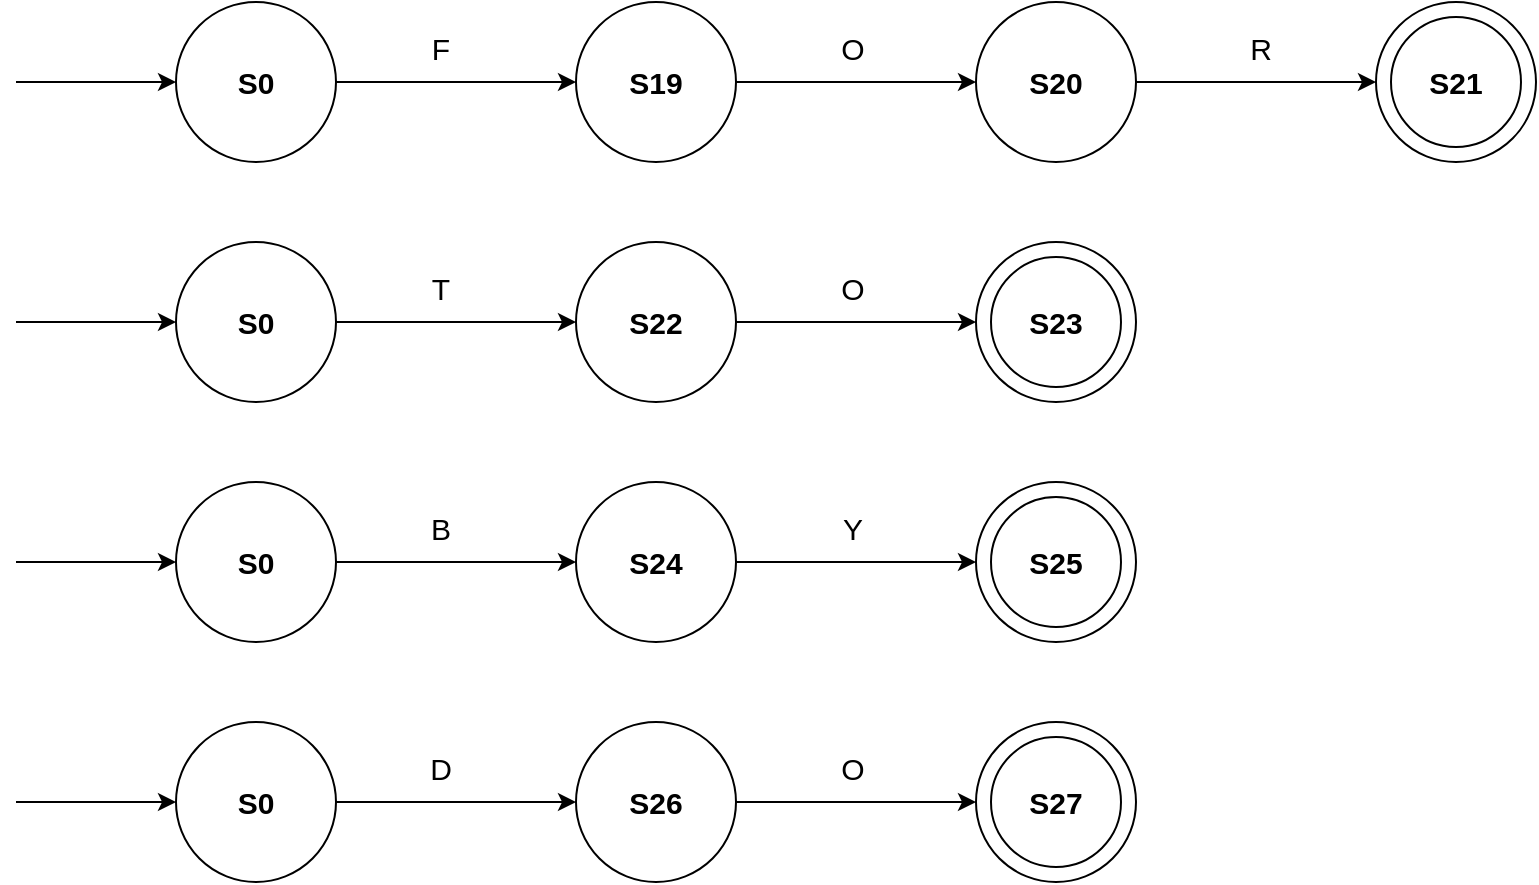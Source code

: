 <mxfile version="23.1.1" type="github">
  <diagram name="Page-1" id="8meHykQDvAtMUsLwtxo7">
    <mxGraphModel dx="1859" dy="573" grid="1" gridSize="10" guides="1" tooltips="1" connect="1" arrows="1" fold="1" page="1" pageScale="1" pageWidth="850" pageHeight="1100" math="0" shadow="0">
      <root>
        <mxCell id="0" />
        <mxCell id="1" parent="0" />
        <mxCell id="chYuT-ZpiyTDwfve9ulN-10" value="" style="ellipse;whiteSpace=wrap;html=1;aspect=fixed;" parent="1" vertex="1">
          <mxGeometry x="400" y="40" width="80" height="80" as="geometry" />
        </mxCell>
        <mxCell id="chYuT-ZpiyTDwfve9ulN-12" value="" style="ellipse;whiteSpace=wrap;html=1;aspect=fixed;" parent="1" vertex="1">
          <mxGeometry x="200" y="40" width="80" height="80" as="geometry" />
        </mxCell>
        <mxCell id="chYuT-ZpiyTDwfve9ulN-13" value="" style="endArrow=classic;html=1;rounded=0;entryX=0;entryY=0.5;entryDx=0;entryDy=0;exitX=1;exitY=0.5;exitDx=0;exitDy=0;" parent="1" source="chYuT-ZpiyTDwfve9ulN-23" edge="1">
          <mxGeometry width="50" height="50" relative="1" as="geometry">
            <mxPoint x="120" y="80" as="sourcePoint" />
            <mxPoint x="200" y="80" as="targetPoint" />
          </mxGeometry>
        </mxCell>
        <mxCell id="chYuT-ZpiyTDwfve9ulN-14" value="" style="endArrow=classic;html=1;rounded=0;entryX=0;entryY=0.5;entryDx=0;entryDy=0;exitX=1;exitY=0.5;exitDx=0;exitDy=0;" parent="1" source="chYuT-ZpiyTDwfve9ulN-12" target="chYuT-ZpiyTDwfve9ulN-10" edge="1">
          <mxGeometry width="50" height="50" relative="1" as="geometry">
            <mxPoint x="290" y="110" as="sourcePoint" />
            <mxPoint x="410" y="110" as="targetPoint" />
          </mxGeometry>
        </mxCell>
        <mxCell id="chYuT-ZpiyTDwfve9ulN-15" value="&lt;b style=&quot;font-size: 15px;&quot;&gt;S19&lt;/b&gt;" style="text;html=1;strokeColor=none;fillColor=none;align=center;verticalAlign=middle;whiteSpace=wrap;rounded=0;fontSize=15;" parent="1" vertex="1">
          <mxGeometry x="210" y="65" width="60" height="30" as="geometry" />
        </mxCell>
        <mxCell id="chYuT-ZpiyTDwfve9ulN-16" value="&lt;span style=&quot;font-size: 15px;&quot;&gt;&lt;b&gt;S20&lt;/b&gt;&lt;/span&gt;" style="text;html=1;strokeColor=none;fillColor=none;align=center;verticalAlign=middle;whiteSpace=wrap;rounded=0;" parent="1" vertex="1">
          <mxGeometry x="410" y="65" width="60" height="30" as="geometry" />
        </mxCell>
        <mxCell id="chYuT-ZpiyTDwfve9ulN-17" value="O" style="text;html=1;strokeColor=none;fillColor=none;align=center;verticalAlign=middle;whiteSpace=wrap;rounded=0;fontSize=15;" parent="1" vertex="1">
          <mxGeometry x="286" y="47.5" width="105" height="30" as="geometry" />
        </mxCell>
        <mxCell id="chYuT-ZpiyTDwfve9ulN-18" value="" style="ellipse;whiteSpace=wrap;html=1;aspect=fixed;" parent="1" vertex="1">
          <mxGeometry x="600" y="40" width="80" height="80" as="geometry" />
        </mxCell>
        <mxCell id="chYuT-ZpiyTDwfve9ulN-19" value="" style="ellipse;whiteSpace=wrap;html=1;aspect=fixed;" parent="1" vertex="1">
          <mxGeometry x="607.5" y="47.5" width="65" height="65" as="geometry" />
        </mxCell>
        <mxCell id="chYuT-ZpiyTDwfve9ulN-20" value="" style="endArrow=classic;html=1;rounded=0;entryX=0;entryY=0.5;entryDx=0;entryDy=0;exitX=1;exitY=0.5;exitDx=0;exitDy=0;" parent="1" target="chYuT-ZpiyTDwfve9ulN-18" edge="1">
          <mxGeometry width="50" height="50" relative="1" as="geometry">
            <mxPoint x="480" y="80" as="sourcePoint" />
            <mxPoint x="610" y="110" as="targetPoint" />
          </mxGeometry>
        </mxCell>
        <mxCell id="chYuT-ZpiyTDwfve9ulN-21" value="&lt;b&gt;&lt;font style=&quot;font-size: 15px;&quot;&gt;S21&lt;/font&gt;&lt;/b&gt;" style="text;html=1;strokeColor=none;fillColor=none;align=center;verticalAlign=middle;whiteSpace=wrap;rounded=0;" parent="1" vertex="1">
          <mxGeometry x="610" y="65" width="60" height="30" as="geometry" />
        </mxCell>
        <mxCell id="chYuT-ZpiyTDwfve9ulN-22" value="R" style="text;html=1;strokeColor=none;fillColor=none;align=center;verticalAlign=middle;whiteSpace=wrap;rounded=0;fontSize=15;" parent="1" vertex="1">
          <mxGeometry x="490" y="47.5" width="105" height="30" as="geometry" />
        </mxCell>
        <mxCell id="chYuT-ZpiyTDwfve9ulN-23" value="" style="ellipse;whiteSpace=wrap;html=1;aspect=fixed;" parent="1" vertex="1">
          <mxGeometry y="40" width="80" height="80" as="geometry" />
        </mxCell>
        <mxCell id="chYuT-ZpiyTDwfve9ulN-24" value="" style="endArrow=classic;html=1;rounded=0;entryX=0;entryY=0.5;entryDx=0;entryDy=0;" parent="1" edge="1">
          <mxGeometry width="50" height="50" relative="1" as="geometry">
            <mxPoint x="-80" y="80" as="sourcePoint" />
            <mxPoint y="80" as="targetPoint" />
          </mxGeometry>
        </mxCell>
        <mxCell id="chYuT-ZpiyTDwfve9ulN-25" value="&lt;b style=&quot;font-size: 15px;&quot;&gt;S0&lt;/b&gt;" style="text;html=1;strokeColor=none;fillColor=none;align=center;verticalAlign=middle;whiteSpace=wrap;rounded=0;fontSize=15;" parent="1" vertex="1">
          <mxGeometry x="10" y="65" width="60" height="30" as="geometry" />
        </mxCell>
        <mxCell id="chYuT-ZpiyTDwfve9ulN-26" value="F" style="text;html=1;strokeColor=none;fillColor=none;align=center;verticalAlign=middle;whiteSpace=wrap;rounded=0;fontSize=15;" parent="1" vertex="1">
          <mxGeometry x="80" y="47.5" width="105" height="30" as="geometry" />
        </mxCell>
        <mxCell id="chYuT-ZpiyTDwfve9ulN-27" value="" style="ellipse;whiteSpace=wrap;html=1;aspect=fixed;" parent="1" vertex="1">
          <mxGeometry x="400" y="160" width="80" height="80" as="geometry" />
        </mxCell>
        <mxCell id="chYuT-ZpiyTDwfve9ulN-28" value="" style="ellipse;whiteSpace=wrap;html=1;aspect=fixed;" parent="1" vertex="1">
          <mxGeometry x="200" y="160" width="80" height="80" as="geometry" />
        </mxCell>
        <mxCell id="chYuT-ZpiyTDwfve9ulN-29" value="" style="endArrow=classic;html=1;rounded=0;entryX=0;entryY=0.5;entryDx=0;entryDy=0;exitX=1;exitY=0.5;exitDx=0;exitDy=0;" parent="1" source="chYuT-ZpiyTDwfve9ulN-39" edge="1">
          <mxGeometry width="50" height="50" relative="1" as="geometry">
            <mxPoint x="120" y="200" as="sourcePoint" />
            <mxPoint x="200" y="200" as="targetPoint" />
          </mxGeometry>
        </mxCell>
        <mxCell id="chYuT-ZpiyTDwfve9ulN-30" value="" style="endArrow=classic;html=1;rounded=0;entryX=0;entryY=0.5;entryDx=0;entryDy=0;exitX=1;exitY=0.5;exitDx=0;exitDy=0;" parent="1" source="chYuT-ZpiyTDwfve9ulN-28" target="chYuT-ZpiyTDwfve9ulN-27" edge="1">
          <mxGeometry width="50" height="50" relative="1" as="geometry">
            <mxPoint x="290" y="230" as="sourcePoint" />
            <mxPoint x="410" y="230" as="targetPoint" />
          </mxGeometry>
        </mxCell>
        <mxCell id="chYuT-ZpiyTDwfve9ulN-31" value="&lt;b style=&quot;font-size: 15px;&quot;&gt;S22&lt;/b&gt;" style="text;html=1;strokeColor=none;fillColor=none;align=center;verticalAlign=middle;whiteSpace=wrap;rounded=0;fontSize=15;" parent="1" vertex="1">
          <mxGeometry x="210" y="185" width="60" height="30" as="geometry" />
        </mxCell>
        <mxCell id="chYuT-ZpiyTDwfve9ulN-33" value="O" style="text;html=1;strokeColor=none;fillColor=none;align=center;verticalAlign=middle;whiteSpace=wrap;rounded=0;fontSize=15;" parent="1" vertex="1">
          <mxGeometry x="286" y="167.5" width="105" height="30" as="geometry" />
        </mxCell>
        <mxCell id="chYuT-ZpiyTDwfve9ulN-39" value="" style="ellipse;whiteSpace=wrap;html=1;aspect=fixed;" parent="1" vertex="1">
          <mxGeometry y="160" width="80" height="80" as="geometry" />
        </mxCell>
        <mxCell id="chYuT-ZpiyTDwfve9ulN-40" value="" style="endArrow=classic;html=1;rounded=0;entryX=0;entryY=0.5;entryDx=0;entryDy=0;" parent="1" edge="1">
          <mxGeometry width="50" height="50" relative="1" as="geometry">
            <mxPoint x="-80" y="200" as="sourcePoint" />
            <mxPoint y="200" as="targetPoint" />
          </mxGeometry>
        </mxCell>
        <mxCell id="chYuT-ZpiyTDwfve9ulN-43" value="" style="ellipse;whiteSpace=wrap;html=1;aspect=fixed;" parent="1" vertex="1">
          <mxGeometry x="407.5" y="167.5" width="65" height="65" as="geometry" />
        </mxCell>
        <mxCell id="chYuT-ZpiyTDwfve9ulN-42" value="T" style="text;html=1;strokeColor=none;fillColor=none;align=center;verticalAlign=middle;whiteSpace=wrap;rounded=0;fontSize=15;" parent="1" vertex="1">
          <mxGeometry x="80" y="167.5" width="105" height="30" as="geometry" />
        </mxCell>
        <mxCell id="chYuT-ZpiyTDwfve9ulN-32" value="&lt;b&gt;&lt;font style=&quot;font-size: 15px;&quot;&gt;S23&lt;/font&gt;&lt;/b&gt;" style="text;html=1;strokeColor=none;fillColor=none;align=center;verticalAlign=middle;whiteSpace=wrap;rounded=0;" parent="1" vertex="1">
          <mxGeometry x="410" y="185" width="60" height="30" as="geometry" />
        </mxCell>
        <mxCell id="chYuT-ZpiyTDwfve9ulN-44" value="" style="ellipse;whiteSpace=wrap;html=1;aspect=fixed;" parent="1" vertex="1">
          <mxGeometry x="400" y="280" width="80" height="80" as="geometry" />
        </mxCell>
        <mxCell id="chYuT-ZpiyTDwfve9ulN-45" value="" style="ellipse;whiteSpace=wrap;html=1;aspect=fixed;" parent="1" vertex="1">
          <mxGeometry x="200" y="280" width="80" height="80" as="geometry" />
        </mxCell>
        <mxCell id="chYuT-ZpiyTDwfve9ulN-46" value="" style="endArrow=classic;html=1;rounded=0;entryX=0;entryY=0.5;entryDx=0;entryDy=0;exitX=1;exitY=0.5;exitDx=0;exitDy=0;" parent="1" source="chYuT-ZpiyTDwfve9ulN-50" edge="1">
          <mxGeometry width="50" height="50" relative="1" as="geometry">
            <mxPoint x="120" y="320" as="sourcePoint" />
            <mxPoint x="200" y="320" as="targetPoint" />
          </mxGeometry>
        </mxCell>
        <mxCell id="chYuT-ZpiyTDwfve9ulN-47" value="" style="endArrow=classic;html=1;rounded=0;entryX=0;entryY=0.5;entryDx=0;entryDy=0;exitX=1;exitY=0.5;exitDx=0;exitDy=0;" parent="1" source="chYuT-ZpiyTDwfve9ulN-45" target="chYuT-ZpiyTDwfve9ulN-44" edge="1">
          <mxGeometry width="50" height="50" relative="1" as="geometry">
            <mxPoint x="290" y="350" as="sourcePoint" />
            <mxPoint x="410" y="350" as="targetPoint" />
          </mxGeometry>
        </mxCell>
        <mxCell id="chYuT-ZpiyTDwfve9ulN-48" value="&lt;b style=&quot;font-size: 15px;&quot;&gt;S24&lt;/b&gt;" style="text;html=1;strokeColor=none;fillColor=none;align=center;verticalAlign=middle;whiteSpace=wrap;rounded=0;fontSize=15;" parent="1" vertex="1">
          <mxGeometry x="210" y="305" width="60" height="30" as="geometry" />
        </mxCell>
        <mxCell id="chYuT-ZpiyTDwfve9ulN-49" value="Y" style="text;html=1;strokeColor=none;fillColor=none;align=center;verticalAlign=middle;whiteSpace=wrap;rounded=0;fontSize=15;" parent="1" vertex="1">
          <mxGeometry x="286" y="287.5" width="105" height="30" as="geometry" />
        </mxCell>
        <mxCell id="chYuT-ZpiyTDwfve9ulN-50" value="" style="ellipse;whiteSpace=wrap;html=1;aspect=fixed;" parent="1" vertex="1">
          <mxGeometry y="280" width="80" height="80" as="geometry" />
        </mxCell>
        <mxCell id="chYuT-ZpiyTDwfve9ulN-51" value="" style="endArrow=classic;html=1;rounded=0;entryX=0;entryY=0.5;entryDx=0;entryDy=0;" parent="1" edge="1">
          <mxGeometry width="50" height="50" relative="1" as="geometry">
            <mxPoint x="-80" y="320" as="sourcePoint" />
            <mxPoint y="320" as="targetPoint" />
          </mxGeometry>
        </mxCell>
        <mxCell id="chYuT-ZpiyTDwfve9ulN-52" value="&lt;b style=&quot;border-color: var(--border-color);&quot;&gt;S0&lt;/b&gt;" style="text;html=1;strokeColor=none;fillColor=none;align=center;verticalAlign=middle;whiteSpace=wrap;rounded=0;fontSize=15;" parent="1" vertex="1">
          <mxGeometry x="10" y="305" width="60" height="30" as="geometry" />
        </mxCell>
        <mxCell id="chYuT-ZpiyTDwfve9ulN-53" value="" style="ellipse;whiteSpace=wrap;html=1;aspect=fixed;" parent="1" vertex="1">
          <mxGeometry x="407.5" y="287.5" width="65" height="65" as="geometry" />
        </mxCell>
        <mxCell id="chYuT-ZpiyTDwfve9ulN-54" value="B" style="text;html=1;strokeColor=none;fillColor=none;align=center;verticalAlign=middle;whiteSpace=wrap;rounded=0;fontSize=15;" parent="1" vertex="1">
          <mxGeometry x="80" y="287.5" width="105" height="30" as="geometry" />
        </mxCell>
        <mxCell id="chYuT-ZpiyTDwfve9ulN-55" value="&lt;b&gt;&lt;font style=&quot;font-size: 15px;&quot;&gt;S25&lt;/font&gt;&lt;/b&gt;" style="text;html=1;strokeColor=none;fillColor=none;align=center;verticalAlign=middle;whiteSpace=wrap;rounded=0;" parent="1" vertex="1">
          <mxGeometry x="410" y="305" width="60" height="30" as="geometry" />
        </mxCell>
        <mxCell id="chYuT-ZpiyTDwfve9ulN-56" value="" style="ellipse;whiteSpace=wrap;html=1;aspect=fixed;" parent="1" vertex="1">
          <mxGeometry x="400" y="400" width="80" height="80" as="geometry" />
        </mxCell>
        <mxCell id="chYuT-ZpiyTDwfve9ulN-57" value="" style="ellipse;whiteSpace=wrap;html=1;aspect=fixed;" parent="1" vertex="1">
          <mxGeometry x="200" y="400" width="80" height="80" as="geometry" />
        </mxCell>
        <mxCell id="chYuT-ZpiyTDwfve9ulN-58" value="" style="endArrow=classic;html=1;rounded=0;entryX=0;entryY=0.5;entryDx=0;entryDy=0;exitX=1;exitY=0.5;exitDx=0;exitDy=0;" parent="1" source="chYuT-ZpiyTDwfve9ulN-62" edge="1">
          <mxGeometry width="50" height="50" relative="1" as="geometry">
            <mxPoint x="120" y="440" as="sourcePoint" />
            <mxPoint x="200" y="440" as="targetPoint" />
          </mxGeometry>
        </mxCell>
        <mxCell id="chYuT-ZpiyTDwfve9ulN-59" value="" style="endArrow=classic;html=1;rounded=0;entryX=0;entryY=0.5;entryDx=0;entryDy=0;exitX=1;exitY=0.5;exitDx=0;exitDy=0;" parent="1" source="chYuT-ZpiyTDwfve9ulN-57" target="chYuT-ZpiyTDwfve9ulN-56" edge="1">
          <mxGeometry width="50" height="50" relative="1" as="geometry">
            <mxPoint x="290" y="470" as="sourcePoint" />
            <mxPoint x="410" y="470" as="targetPoint" />
          </mxGeometry>
        </mxCell>
        <mxCell id="chYuT-ZpiyTDwfve9ulN-60" value="&lt;b style=&quot;font-size: 15px;&quot;&gt;S26&lt;/b&gt;" style="text;html=1;strokeColor=none;fillColor=none;align=center;verticalAlign=middle;whiteSpace=wrap;rounded=0;fontSize=15;" parent="1" vertex="1">
          <mxGeometry x="210" y="425" width="60" height="30" as="geometry" />
        </mxCell>
        <mxCell id="chYuT-ZpiyTDwfve9ulN-61" value="O" style="text;html=1;strokeColor=none;fillColor=none;align=center;verticalAlign=middle;whiteSpace=wrap;rounded=0;fontSize=15;" parent="1" vertex="1">
          <mxGeometry x="286" y="407.5" width="105" height="30" as="geometry" />
        </mxCell>
        <mxCell id="chYuT-ZpiyTDwfve9ulN-62" value="" style="ellipse;whiteSpace=wrap;html=1;aspect=fixed;" parent="1" vertex="1">
          <mxGeometry y="400" width="80" height="80" as="geometry" />
        </mxCell>
        <mxCell id="chYuT-ZpiyTDwfve9ulN-63" value="" style="endArrow=classic;html=1;rounded=0;entryX=0;entryY=0.5;entryDx=0;entryDy=0;" parent="1" edge="1">
          <mxGeometry width="50" height="50" relative="1" as="geometry">
            <mxPoint x="-80" y="440" as="sourcePoint" />
            <mxPoint y="440" as="targetPoint" />
          </mxGeometry>
        </mxCell>
        <mxCell id="chYuT-ZpiyTDwfve9ulN-64" value="&lt;b style=&quot;border-color: var(--border-color);&quot;&gt;S0&lt;/b&gt;" style="text;html=1;strokeColor=none;fillColor=none;align=center;verticalAlign=middle;whiteSpace=wrap;rounded=0;fontSize=15;" parent="1" vertex="1">
          <mxGeometry x="10" y="425" width="60" height="30" as="geometry" />
        </mxCell>
        <mxCell id="chYuT-ZpiyTDwfve9ulN-65" value="" style="ellipse;whiteSpace=wrap;html=1;aspect=fixed;" parent="1" vertex="1">
          <mxGeometry x="407.5" y="407.5" width="65" height="65" as="geometry" />
        </mxCell>
        <mxCell id="chYuT-ZpiyTDwfve9ulN-66" value="D" style="text;html=1;strokeColor=none;fillColor=none;align=center;verticalAlign=middle;whiteSpace=wrap;rounded=0;fontSize=15;" parent="1" vertex="1">
          <mxGeometry x="80" y="407.5" width="105" height="30" as="geometry" />
        </mxCell>
        <mxCell id="chYuT-ZpiyTDwfve9ulN-67" value="&lt;b&gt;&lt;font style=&quot;font-size: 15px;&quot;&gt;S27&lt;/font&gt;&lt;/b&gt;" style="text;html=1;strokeColor=none;fillColor=none;align=center;verticalAlign=middle;whiteSpace=wrap;rounded=0;" parent="1" vertex="1">
          <mxGeometry x="410" y="425" width="60" height="30" as="geometry" />
        </mxCell>
        <mxCell id="LcLsLp_al_bT5_mbcLe5-1" value="&lt;b style=&quot;font-size: 15px;&quot;&gt;S0&lt;/b&gt;" style="text;html=1;strokeColor=none;fillColor=none;align=center;verticalAlign=middle;whiteSpace=wrap;rounded=0;fontSize=15;" parent="1" vertex="1">
          <mxGeometry x="10" y="185" width="60" height="30" as="geometry" />
        </mxCell>
      </root>
    </mxGraphModel>
  </diagram>
</mxfile>
